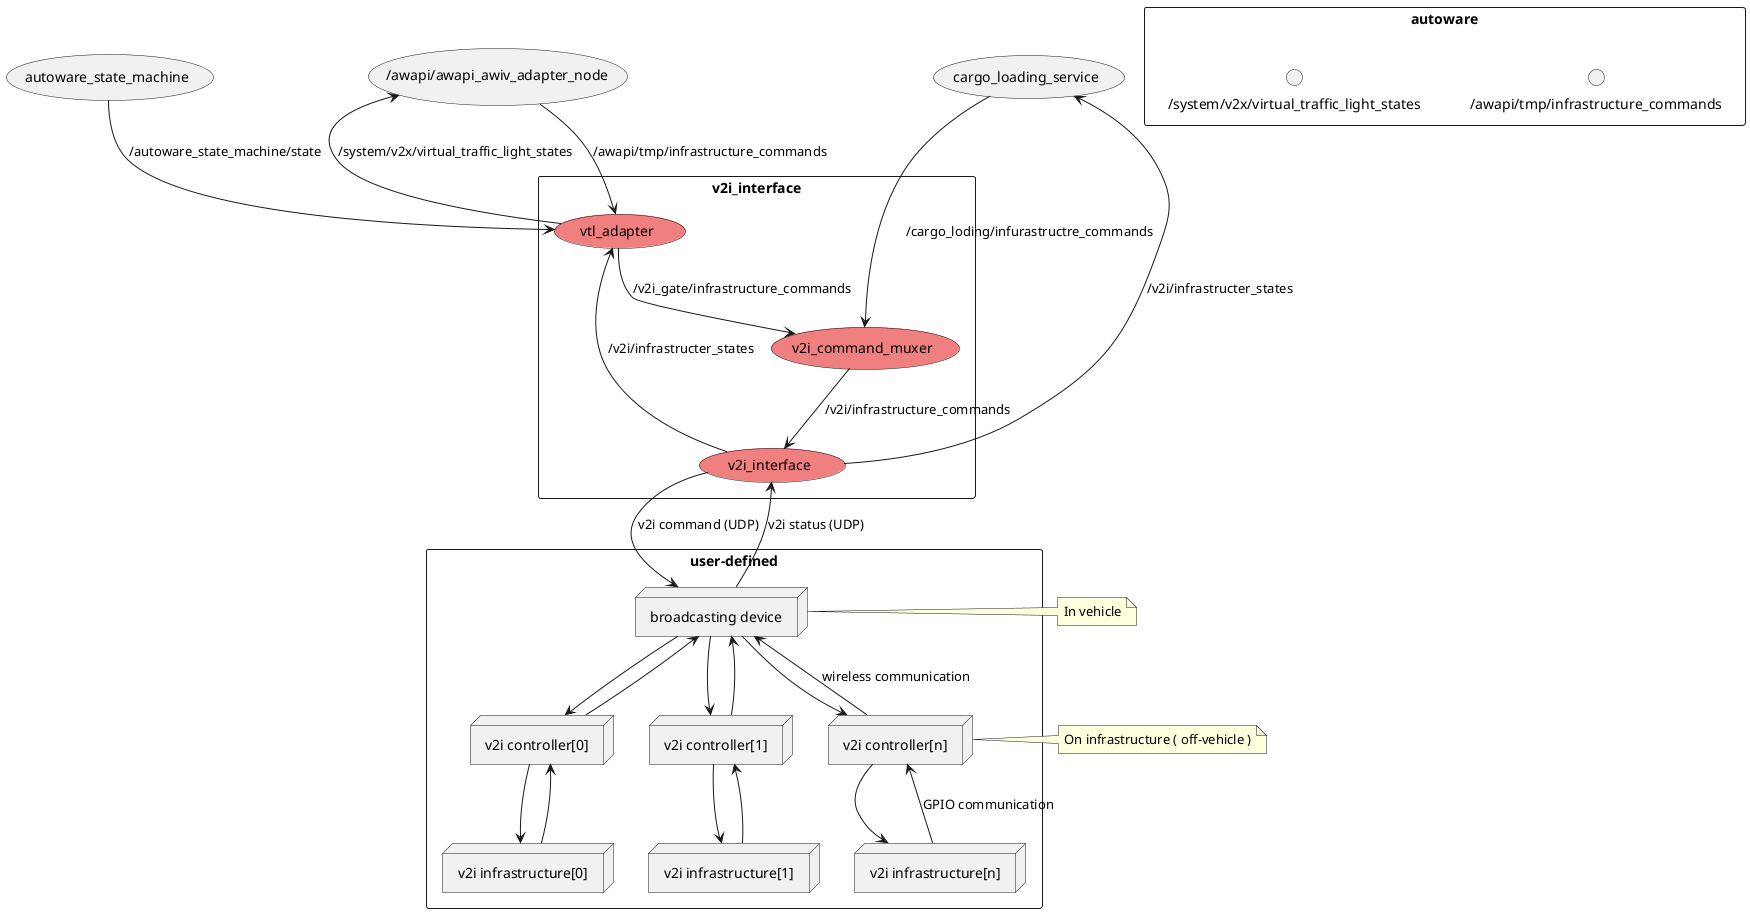 @startuml

rectangle autoware {
  interface "/awapi/tmp/infrastructure_commands"
  interface "/system/v2x/virtual_traffic_light_states"
}
usecase "autoware_state_machine"
rectangle "v2i_interface" as v2i {
usecase "v2i_interface" #LightCoral
usecase "v2i_command_muxer" #LightCoral
usecase "vtl_adapter" #LightCoral
} 
rectangle user-defined {
  node "broadcasting device"
  node "v2i controller[0]" as v2ictl_0
  node "v2i controller[1]" as v2ictl_1
  node "v2i controller[n]" as v2ictl_n
  node "v2i infrastructure[0]" as v2ihw_0
  node "v2i infrastructure[1]" as v2ihw_1
  node "v2i infrastructure[n]" as v2ihw_n
}
usecase "cargo_loading_service"

(/awapi/awapi_awiv_adapter_node) --> (vtl_adapter) : /awapi/tmp/infrastructure_commands
(/awapi/awapi_awiv_adapter_node) <-- (vtl_adapter) : /system/v2x/virtual_traffic_light_states
(autoware_state_machine) --> (vtl_adapter) : /autoware_state_machine/state
(cargo_loading_service) ---> (v2i_command_muxer) : /cargo_loding/infurastructre_commands
(vtl_adapter) --> (v2i_command_muxer) : /v2i_gate/infrastructure_commands
(v2i_command_muxer) --> (v2i_interface) : /v2i/infrastructure_commands
(vtl_adapter) <-- (v2i_interface) :/v2i/infrastructer_states
(cargo_loading_service) <-- (v2i_interface) :/v2i/infrastructer_states
(v2i_interface) --> (broadcasting device) : v2i command (UDP)
(v2i_interface) <-- (broadcasting device) : v2i status (UDP)
(broadcasting device) --> (v2ictl_0)
(broadcasting device) <-- (v2ictl_0)
(broadcasting device) --> (v2ictl_1)
(broadcasting device) <-- (v2ictl_1)
(broadcasting device) --> (v2ictl_n)
(broadcasting device) <-- (v2ictl_n) : wireless communication

(v2ictl_0) -[hidden] (v2ictl_1)
(v2ictl_1) -[hidden] (v2ictl_n)

(v2ictl_0) --> (v2ihw_0)
(v2ictl_0) <-- (v2ihw_0)
(v2ictl_1) --> (v2ihw_1)
(v2ictl_1) <-- (v2ihw_1)
(v2ictl_n) --> (v2ihw_n)
(v2ictl_n) <-- (v2ihw_n) : GPIO communication

note right of "broadcasting device" : In vehicle
note right of v2ictl_n : On infrastructure ( off-vehicle )

@enduml
